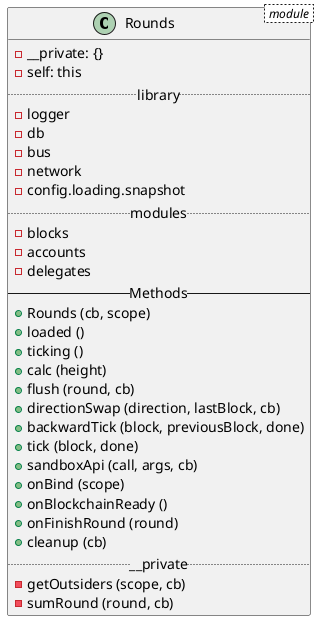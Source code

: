 @startuml
class Rounds < module > {
  - __private: {}
  - self: this
  .. library ..
  - logger
  - db
  - bus
  - network
  - config.loading.snapshot
  .. modules ..
  - blocks
  - accounts
  - delegates
  -- Methods --
  + Rounds (cb, scope)
  + loaded ()
  + ticking ()
  + calc (height)
  + flush (round, cb)
  + directionSwap (direction, lastBlock, cb)
  + backwardTick (block, previousBlock, done)
  + tick (block, done)
  + sandboxApi (call, args, cb)
  + onBind (scope)
  + onBlockchainReady ()
  + onFinishRound (round)
  + cleanup (cb)
  .. __private ..
  - getOutsiders (scope, cb)
  - sumRound (round, cb)
}
@enduml
